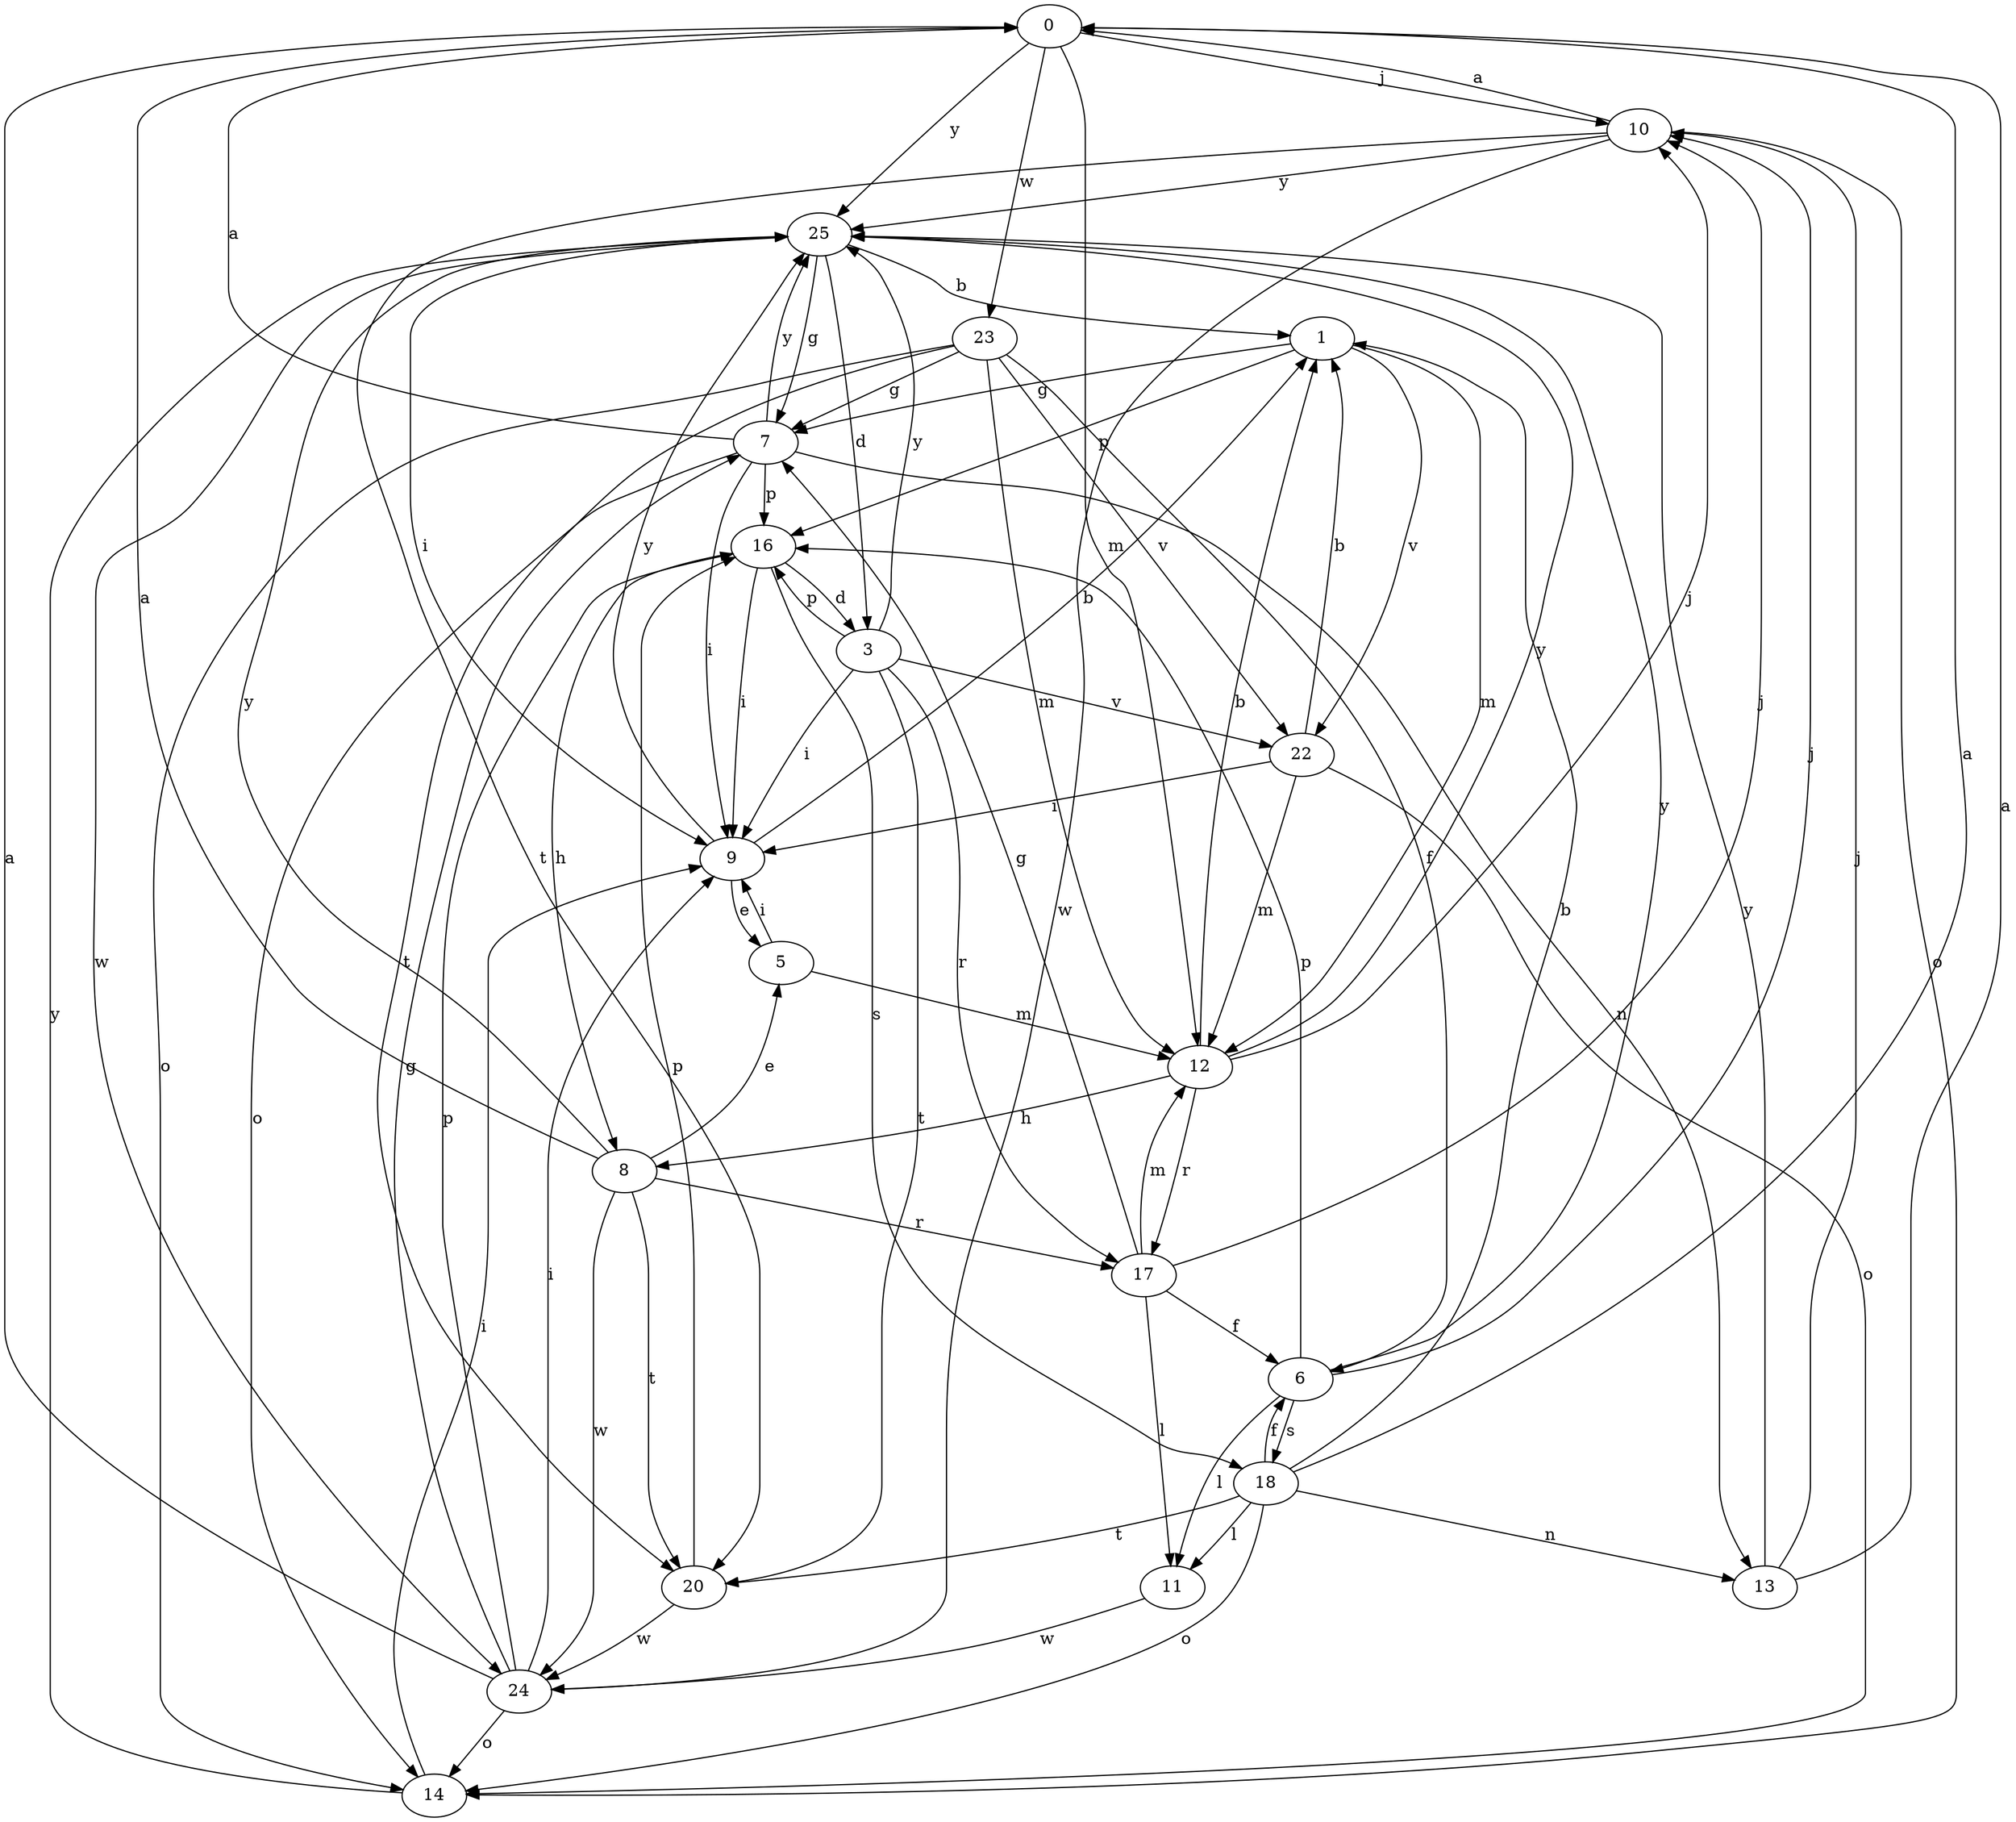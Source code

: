 strict digraph  {
0;
1;
3;
5;
6;
7;
8;
9;
10;
11;
12;
13;
14;
16;
17;
18;
20;
22;
23;
24;
25;
0 -> 10  [label=j];
0 -> 12  [label=m];
0 -> 23  [label=w];
0 -> 25  [label=y];
1 -> 7  [label=g];
1 -> 12  [label=m];
1 -> 16  [label=p];
1 -> 22  [label=v];
3 -> 9  [label=i];
3 -> 16  [label=p];
3 -> 17  [label=r];
3 -> 20  [label=t];
3 -> 22  [label=v];
3 -> 25  [label=y];
5 -> 9  [label=i];
5 -> 12  [label=m];
6 -> 10  [label=j];
6 -> 11  [label=l];
6 -> 16  [label=p];
6 -> 18  [label=s];
6 -> 25  [label=y];
7 -> 0  [label=a];
7 -> 9  [label=i];
7 -> 13  [label=n];
7 -> 14  [label=o];
7 -> 16  [label=p];
7 -> 25  [label=y];
8 -> 0  [label=a];
8 -> 5  [label=e];
8 -> 17  [label=r];
8 -> 20  [label=t];
8 -> 24  [label=w];
8 -> 25  [label=y];
9 -> 1  [label=b];
9 -> 5  [label=e];
9 -> 25  [label=y];
10 -> 0  [label=a];
10 -> 14  [label=o];
10 -> 20  [label=t];
10 -> 24  [label=w];
10 -> 25  [label=y];
11 -> 24  [label=w];
12 -> 1  [label=b];
12 -> 8  [label=h];
12 -> 10  [label=j];
12 -> 17  [label=r];
12 -> 25  [label=y];
13 -> 0  [label=a];
13 -> 10  [label=j];
13 -> 25  [label=y];
14 -> 9  [label=i];
14 -> 25  [label=y];
16 -> 3  [label=d];
16 -> 8  [label=h];
16 -> 9  [label=i];
16 -> 18  [label=s];
17 -> 6  [label=f];
17 -> 7  [label=g];
17 -> 10  [label=j];
17 -> 11  [label=l];
17 -> 12  [label=m];
18 -> 0  [label=a];
18 -> 1  [label=b];
18 -> 6  [label=f];
18 -> 11  [label=l];
18 -> 13  [label=n];
18 -> 14  [label=o];
18 -> 20  [label=t];
20 -> 16  [label=p];
20 -> 24  [label=w];
22 -> 1  [label=b];
22 -> 9  [label=i];
22 -> 12  [label=m];
22 -> 14  [label=o];
23 -> 6  [label=f];
23 -> 7  [label=g];
23 -> 12  [label=m];
23 -> 14  [label=o];
23 -> 20  [label=t];
23 -> 22  [label=v];
24 -> 0  [label=a];
24 -> 7  [label=g];
24 -> 9  [label=i];
24 -> 14  [label=o];
24 -> 16  [label=p];
25 -> 1  [label=b];
25 -> 3  [label=d];
25 -> 7  [label=g];
25 -> 9  [label=i];
25 -> 24  [label=w];
}
